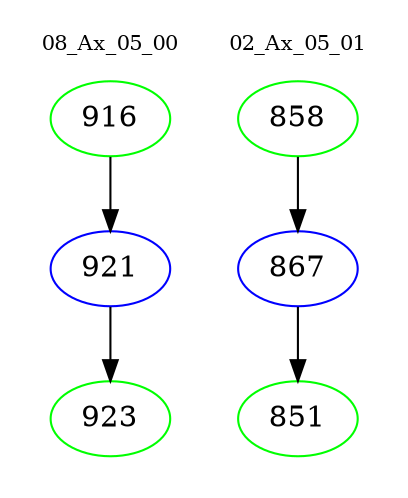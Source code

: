 digraph{
subgraph cluster_0 {
color = white
label = "08_Ax_05_00";
fontsize=10;
T0_916 [label="916", color="green"]
T0_916 -> T0_921 [color="black"]
T0_921 [label="921", color="blue"]
T0_921 -> T0_923 [color="black"]
T0_923 [label="923", color="green"]
}
subgraph cluster_1 {
color = white
label = "02_Ax_05_01";
fontsize=10;
T1_858 [label="858", color="green"]
T1_858 -> T1_867 [color="black"]
T1_867 [label="867", color="blue"]
T1_867 -> T1_851 [color="black"]
T1_851 [label="851", color="green"]
}
}
